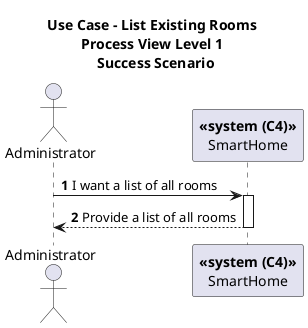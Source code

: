 @startuml

title Use Case - List Existing Rooms \nProcess View Level 1 \n Success Scenario
/'
As a Room Owner [or Power User, or Administrator], I want to get a list of all
devices in a room.
'/
autonumber

actor "Administrator" as A
participant "**<<system (C4)>>**\nSmartHome" as SH


A -> SH: I want a list of all rooms
activate SH
A <-- SH: Provide a list of all rooms
deactivate SH


@enduml
